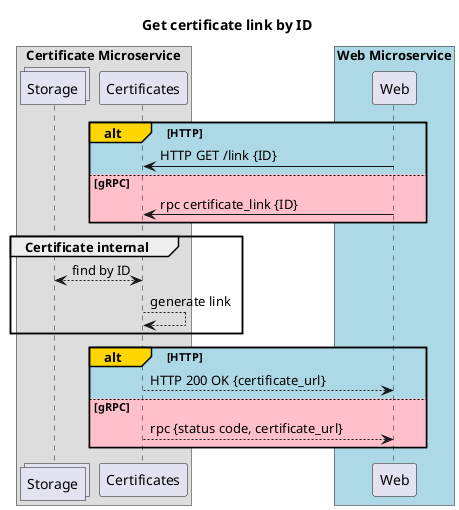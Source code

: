 @startuml
title Get certificate link by ID

box Certificate Microservice
collections Storage as str
participant Certificates as crt
end box 

box "Web Microservice" #LightBlue
participant Web as web
end box 

alt#Gold #LightBlue HTTP
    web -> crt: HTTP GET /link {ID}
else #Pink gRPC
    web -> crt: rpc certificate_link {ID}
end

group Certificate internal 
  str <--> crt : find by ID
  crt --> crt : generate link
end

alt#Gold #LightBlue HTTP
    crt --> web: HTTP 200 OK {certificate_url}
else #Pink gRPC
    crt --> web: rpc {status code, certificate_url}
end

@enduml
